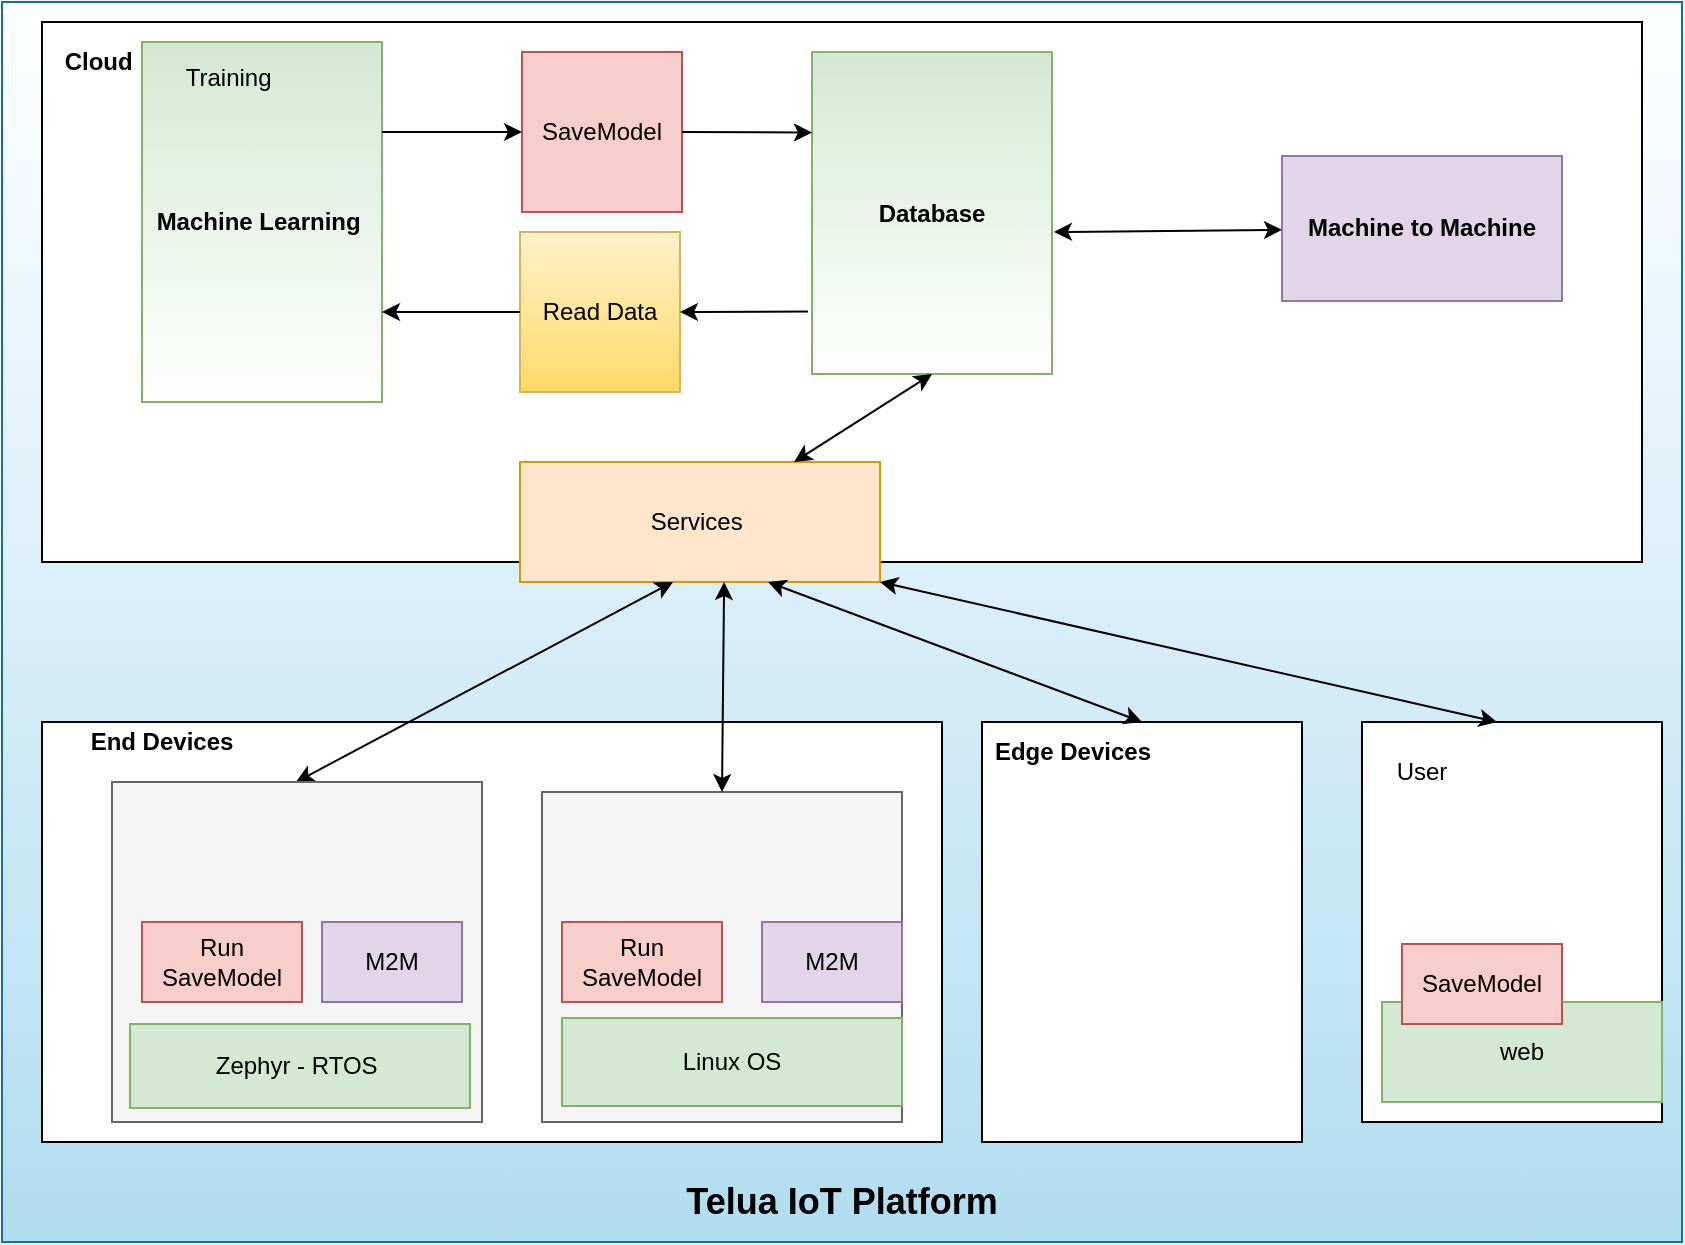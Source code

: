 <mxfile version="13.9.9" type="device" pages="2"><diagram id="od1T8L22oR9802WZEAa2" name="Page-1"><mxGraphModel dx="1002" dy="666" grid="1" gridSize="10" guides="1" tooltips="1" connect="1" arrows="1" fold="1" page="1" pageScale="1" pageWidth="1100" pageHeight="1700" math="0" shadow="0"><root><mxCell id="0"/><mxCell id="1" parent="0"/><mxCell id="dRjRBDb6BqOHGPOKk1ZW-47" value="" style="rounded=0;whiteSpace=wrap;html=1;fillColor=#b1ddf0;strokeColor=#10739e;gradientColor=#ffffff;gradientDirection=north;" parent="1" vertex="1"><mxGeometry x="60" y="40" width="840" height="620" as="geometry"/></mxCell><mxCell id="dRjRBDb6BqOHGPOKk1ZW-1" value="" style="rounded=0;whiteSpace=wrap;html=1;" parent="1" vertex="1"><mxGeometry x="80" y="50" width="800" height="270" as="geometry"/></mxCell><mxCell id="dRjRBDb6BqOHGPOKk1ZW-2" value="" style="rounded=0;whiteSpace=wrap;html=1;" parent="1" vertex="1"><mxGeometry x="740" y="400" width="150" height="200" as="geometry"/></mxCell><mxCell id="dRjRBDb6BqOHGPOKk1ZW-3" value="" style="rounded=0;whiteSpace=wrap;html=1;" parent="1" vertex="1"><mxGeometry x="80" y="400" width="450" height="210" as="geometry"/></mxCell><mxCell id="dRjRBDb6BqOHGPOKk1ZW-4" value="&lt;b&gt;Cloud&amp;nbsp;&lt;/b&gt;" style="text;html=1;strokeColor=none;fillColor=none;align=center;verticalAlign=middle;whiteSpace=wrap;rounded=0;" parent="1" vertex="1"><mxGeometry x="90" y="60" width="40" height="20" as="geometry"/></mxCell><mxCell id="dRjRBDb6BqOHGPOKk1ZW-5" value="User" style="text;html=1;strokeColor=none;fillColor=none;align=center;verticalAlign=middle;whiteSpace=wrap;rounded=0;" parent="1" vertex="1"><mxGeometry x="750" y="415" width="40" height="20" as="geometry"/></mxCell><mxCell id="dRjRBDb6BqOHGPOKk1ZW-6" value="Services&amp;nbsp;" style="rounded=0;whiteSpace=wrap;html=1;fillColor=#ffe6cc;strokeColor=#d79b00;" parent="1" vertex="1"><mxGeometry x="319" y="270" width="180" height="60" as="geometry"/></mxCell><mxCell id="dRjRBDb6BqOHGPOKk1ZW-7" value="&lt;b&gt;Machine Learning&amp;nbsp;&lt;/b&gt;" style="rounded=0;whiteSpace=wrap;html=1;fillColor=#d5e8d4;strokeColor=#82b366;gradientColor=#ffffff;" parent="1" vertex="1"><mxGeometry x="130" y="60" width="120" height="180" as="geometry"/></mxCell><mxCell id="dRjRBDb6BqOHGPOKk1ZW-9" value="&lt;b&gt;Database&lt;/b&gt;" style="rounded=0;whiteSpace=wrap;html=1;fillColor=#d5e8d4;strokeColor=#82b366;gradientColor=#ffffff;" parent="1" vertex="1"><mxGeometry x="465" y="65" width="120" height="161" as="geometry"/></mxCell><mxCell id="dRjRBDb6BqOHGPOKk1ZW-10" value="" style="endArrow=classic;startArrow=classic;html=1;entryX=0.5;entryY=1;entryDx=0;entryDy=0;" parent="1" source="dRjRBDb6BqOHGPOKk1ZW-6" target="dRjRBDb6BqOHGPOKk1ZW-9" edge="1"><mxGeometry width="50" height="50" relative="1" as="geometry"><mxPoint x="470" y="290" as="sourcePoint"/><mxPoint x="520" y="240" as="targetPoint"/></mxGeometry></mxCell><mxCell id="dRjRBDb6BqOHGPOKk1ZW-21" value="" style="endArrow=classic;startArrow=classic;html=1;entryX=0.425;entryY=1;entryDx=0;entryDy=0;entryPerimeter=0;" parent="1" target="dRjRBDb6BqOHGPOKk1ZW-6" edge="1"><mxGeometry width="50" height="50" relative="1" as="geometry"><mxPoint x="207" y="430" as="sourcePoint"/><mxPoint x="800" y="400" as="targetPoint"/></mxGeometry></mxCell><mxCell id="dRjRBDb6BqOHGPOKk1ZW-22" value="" style="rounded=0;whiteSpace=wrap;html=1;fillColor=#f5f5f5;strokeColor=#666666;fontColor=#333333;" parent="1" vertex="1"><mxGeometry x="115" y="430" width="185" height="170" as="geometry"/></mxCell><mxCell id="dRjRBDb6BqOHGPOKk1ZW-23" value="" style="rounded=0;whiteSpace=wrap;html=1;fillColor=#f5f5f5;strokeColor=#666666;fontColor=#333333;" parent="1" vertex="1"><mxGeometry x="330" y="435" width="180" height="165" as="geometry"/></mxCell><mxCell id="dRjRBDb6BqOHGPOKk1ZW-24" value="" style="endArrow=classic;startArrow=classic;html=1;exitX=0.5;exitY=0;exitDx=0;exitDy=0;entryX=0.567;entryY=1;entryDx=0;entryDy=0;entryPerimeter=0;" parent="1" source="dRjRBDb6BqOHGPOKk1ZW-23" target="dRjRBDb6BqOHGPOKk1ZW-6" edge="1"><mxGeometry width="50" height="50" relative="1" as="geometry"><mxPoint x="490" y="370" as="sourcePoint"/><mxPoint x="540" y="320" as="targetPoint"/></mxGeometry></mxCell><mxCell id="dRjRBDb6BqOHGPOKk1ZW-25" value="" style="endArrow=classic;startArrow=classic;html=1;exitX=1;exitY=1;exitDx=0;exitDy=0;entryX=0.45;entryY=0;entryDx=0;entryDy=0;entryPerimeter=0;" parent="1" source="dRjRBDb6BqOHGPOKk1ZW-6" target="dRjRBDb6BqOHGPOKk1ZW-2" edge="1"><mxGeometry width="50" height="50" relative="1" as="geometry"><mxPoint x="452" y="320" as="sourcePoint"/><mxPoint x="760" y="400" as="targetPoint"/></mxGeometry></mxCell><mxCell id="dRjRBDb6BqOHGPOKk1ZW-27" value="SaveModel" style="whiteSpace=wrap;html=1;aspect=fixed;fillColor=#f8cecc;strokeColor=#b85450;" parent="1" vertex="1"><mxGeometry x="320" y="65" width="80" height="80" as="geometry"/></mxCell><mxCell id="dRjRBDb6BqOHGPOKk1ZW-28" value="" style="endArrow=classic;html=1;exitX=1;exitY=0.25;exitDx=0;exitDy=0;" parent="1" source="dRjRBDb6BqOHGPOKk1ZW-7" target="dRjRBDb6BqOHGPOKk1ZW-27" edge="1"><mxGeometry width="50" height="50" relative="1" as="geometry"><mxPoint x="660" y="470" as="sourcePoint"/><mxPoint x="710" y="420" as="targetPoint"/></mxGeometry></mxCell><mxCell id="dRjRBDb6BqOHGPOKk1ZW-29" value="" style="endArrow=classic;html=1;exitX=1;exitY=0.5;exitDx=0;exitDy=0;entryX=0;entryY=0.25;entryDx=0;entryDy=0;" parent="1" source="dRjRBDb6BqOHGPOKk1ZW-27" target="dRjRBDb6BqOHGPOKk1ZW-9" edge="1"><mxGeometry width="50" height="50" relative="1" as="geometry"><mxPoint x="660" y="470" as="sourcePoint"/><mxPoint x="710" y="420" as="targetPoint"/></mxGeometry></mxCell><mxCell id="dRjRBDb6BqOHGPOKk1ZW-31" value="Read Data" style="whiteSpace=wrap;html=1;aspect=fixed;fillColor=#fff2cc;strokeColor=#d6b656;gradientColor=#ffd966;" parent="1" vertex="1"><mxGeometry x="319" y="155" width="80" height="80" as="geometry"/></mxCell><mxCell id="dRjRBDb6BqOHGPOKk1ZW-32" value="" style="endArrow=classic;html=1;exitX=0;exitY=0.5;exitDx=0;exitDy=0;entryX=1;entryY=0.75;entryDx=0;entryDy=0;" parent="1" source="dRjRBDb6BqOHGPOKk1ZW-31" target="dRjRBDb6BqOHGPOKk1ZW-7" edge="1"><mxGeometry width="50" height="50" relative="1" as="geometry"><mxPoint x="660" y="470" as="sourcePoint"/><mxPoint x="250" y="188" as="targetPoint"/></mxGeometry></mxCell><mxCell id="dRjRBDb6BqOHGPOKk1ZW-34" value="" style="endArrow=classic;html=1;entryX=1;entryY=0.5;entryDx=0;entryDy=0;exitX=-0.017;exitY=0.806;exitDx=0;exitDy=0;exitPerimeter=0;" parent="1" source="dRjRBDb6BqOHGPOKk1ZW-9" target="dRjRBDb6BqOHGPOKk1ZW-31" edge="1"><mxGeometry width="50" height="50" relative="1" as="geometry"><mxPoint x="470" y="180" as="sourcePoint"/><mxPoint x="710" y="420" as="targetPoint"/></mxGeometry></mxCell><mxCell id="dRjRBDb6BqOHGPOKk1ZW-35" value="Run SaveModel" style="rounded=0;whiteSpace=wrap;html=1;fillColor=#f8cecc;strokeColor=#b85450;" parent="1" vertex="1"><mxGeometry x="130" y="500" width="80" height="40" as="geometry"/></mxCell><mxCell id="dRjRBDb6BqOHGPOKk1ZW-36" value="Run SaveModel" style="rounded=0;whiteSpace=wrap;html=1;fillColor=#f8cecc;strokeColor=#b85450;" parent="1" vertex="1"><mxGeometry x="340" y="500" width="80" height="40" as="geometry"/></mxCell><mxCell id="dRjRBDb6BqOHGPOKk1ZW-37" value="Training&amp;nbsp;" style="text;html=1;strokeColor=none;fillColor=none;align=center;verticalAlign=middle;whiteSpace=wrap;rounded=0;" parent="1" vertex="1"><mxGeometry x="140" y="63" width="70" height="30" as="geometry"/></mxCell><mxCell id="dRjRBDb6BqOHGPOKk1ZW-39" value="&lt;b&gt;End Devices&lt;/b&gt;" style="text;html=1;strokeColor=none;fillColor=none;align=center;verticalAlign=middle;whiteSpace=wrap;rounded=0;" parent="1" vertex="1"><mxGeometry x="90" y="400" width="100" height="20" as="geometry"/></mxCell><mxCell id="dRjRBDb6BqOHGPOKk1ZW-40" value="M2M" style="rounded=0;whiteSpace=wrap;html=1;fillColor=#e1d5e7;strokeColor=#9673a6;" parent="1" vertex="1"><mxGeometry x="220" y="500" width="70" height="40" as="geometry"/></mxCell><mxCell id="dRjRBDb6BqOHGPOKk1ZW-42" value="M2M" style="rounded=0;whiteSpace=wrap;html=1;fillColor=#e1d5e7;strokeColor=#9673a6;" parent="1" vertex="1"><mxGeometry x="440" y="500" width="70" height="40" as="geometry"/></mxCell><mxCell id="dRjRBDb6BqOHGPOKk1ZW-43" value="&lt;b&gt;Machine to Machine&lt;/b&gt;" style="rounded=0;whiteSpace=wrap;html=1;fillColor=#e1d5e7;strokeColor=#9673a6;" parent="1" vertex="1"><mxGeometry x="700" y="117" width="140" height="72.5" as="geometry"/></mxCell><mxCell id="dRjRBDb6BqOHGPOKk1ZW-44" value="" style="endArrow=classic;startArrow=classic;html=1;exitX=1.008;exitY=0.559;exitDx=0;exitDy=0;exitPerimeter=0;" parent="1" source="dRjRBDb6BqOHGPOKk1ZW-9" target="dRjRBDb6BqOHGPOKk1ZW-43" edge="1"><mxGeometry width="50" height="50" relative="1" as="geometry"><mxPoint x="650" y="155" as="sourcePoint"/><mxPoint x="700" y="105" as="targetPoint"/></mxGeometry></mxCell><mxCell id="dRjRBDb6BqOHGPOKk1ZW-48" value="&lt;b&gt;&lt;font style=&quot;font-size: 18px&quot;&gt;Telua IoT Platform&lt;/font&gt;&lt;/b&gt;" style="text;html=1;strokeColor=none;fillColor=none;align=center;verticalAlign=middle;whiteSpace=wrap;rounded=0;" parent="1" vertex="1"><mxGeometry x="375" y="630" width="210" height="20" as="geometry"/></mxCell><mxCell id="WokI-RqF_S3GIOgUfP23-1" value="Zephyr - RTOS&amp;nbsp;" style="rounded=0;whiteSpace=wrap;html=1;fillColor=#d5e8d4;strokeColor=#82b366;gradientDirection=east;" parent="1" vertex="1"><mxGeometry x="124" y="551" width="170" height="42" as="geometry"/></mxCell><mxCell id="WokI-RqF_S3GIOgUfP23-2" value="Linux OS" style="rounded=0;whiteSpace=wrap;html=1;fillColor=#d5e8d4;strokeColor=#82b366;" parent="1" vertex="1"><mxGeometry x="340" y="548" width="170" height="44" as="geometry"/></mxCell><mxCell id="WokI-RqF_S3GIOgUfP23-3" value="web" style="rounded=0;whiteSpace=wrap;html=1;fillColor=#d5e8d4;strokeColor=#82b366;" parent="1" vertex="1"><mxGeometry x="750" y="540" width="140" height="50" as="geometry"/></mxCell><mxCell id="WokI-RqF_S3GIOgUfP23-4" value="SaveModel" style="rounded=0;whiteSpace=wrap;html=1;fillColor=#f8cecc;strokeColor=#b85450;" parent="1" vertex="1"><mxGeometry x="760" y="511" width="80" height="40" as="geometry"/></mxCell><mxCell id="4_iaBq_Cnv4xySnhL5MY-1" value="" style="rounded=0;whiteSpace=wrap;html=1;" vertex="1" parent="1"><mxGeometry x="550" y="400" width="160" height="210" as="geometry"/></mxCell><mxCell id="4_iaBq_Cnv4xySnhL5MY-2" value="" style="endArrow=classic;startArrow=classic;html=1;entryX=0.689;entryY=1;entryDx=0;entryDy=0;entryPerimeter=0;exitX=0.5;exitY=0;exitDx=0;exitDy=0;" edge="1" parent="1" source="4_iaBq_Cnv4xySnhL5MY-1" target="dRjRBDb6BqOHGPOKk1ZW-6"><mxGeometry width="50" height="50" relative="1" as="geometry"><mxPoint x="720" y="390" as="sourcePoint"/><mxPoint x="770" y="340" as="targetPoint"/></mxGeometry></mxCell><mxCell id="4_iaBq_Cnv4xySnhL5MY-3" value="&lt;b&gt;Edge Devices&lt;/b&gt;" style="text;html=1;strokeColor=none;fillColor=none;align=center;verticalAlign=middle;whiteSpace=wrap;rounded=0;" vertex="1" parent="1"><mxGeometry x="550" y="400" width="91" height="30" as="geometry"/></mxCell></root></mxGraphModel></diagram><diagram id="cwfnWD2fTt-nSNJtxn0e" name="pet-feeder"><mxGraphModel dx="1598" dy="1014" grid="1" gridSize="10" guides="1" tooltips="1" connect="1" arrows="1" fold="1" page="1" pageScale="1" pageWidth="1100" pageHeight="1700" math="0" shadow="0"><root><mxCell id="WD1GeNpbE_lzYwHS40CE-0"/><mxCell id="WD1GeNpbE_lzYwHS40CE-1" parent="WD1GeNpbE_lzYwHS40CE-0"/><mxCell id="WD1GeNpbE_lzYwHS40CE-65" value="" style="rounded=0;whiteSpace=wrap;html=1;fillColor=#d5e8d4;strokeColor=#82b366;gradientColor=#97d077;" vertex="1" parent="WD1GeNpbE_lzYwHS40CE-1"><mxGeometry x="400" y="420" width="110" height="70" as="geometry"/></mxCell><mxCell id="WD1GeNpbE_lzYwHS40CE-4" value="" style="endArrow=none;html=1;" edge="1" parent="WD1GeNpbE_lzYwHS40CE-1"><mxGeometry width="50" height="50" relative="1" as="geometry"><mxPoint x="610" y="390" as="sourcePoint"/><mxPoint x="530" y="310" as="targetPoint"/></mxGeometry></mxCell><mxCell id="WD1GeNpbE_lzYwHS40CE-5" value="" style="endArrow=none;html=1;" edge="1" parent="WD1GeNpbE_lzYwHS40CE-1"><mxGeometry width="50" height="50" relative="1" as="geometry"><mxPoint x="810" y="390" as="sourcePoint"/><mxPoint x="890" y="310" as="targetPoint"/></mxGeometry></mxCell><mxCell id="WD1GeNpbE_lzYwHS40CE-7" value="" style="endArrow=none;html=1;" edge="1" parent="WD1GeNpbE_lzYwHS40CE-1"><mxGeometry width="50" height="50" relative="1" as="geometry"><mxPoint x="530" y="310" as="sourcePoint"/><mxPoint x="530" y="110" as="targetPoint"/></mxGeometry></mxCell><mxCell id="WD1GeNpbE_lzYwHS40CE-8" value="" style="endArrow=none;html=1;" edge="1" parent="WD1GeNpbE_lzYwHS40CE-1"><mxGeometry width="50" height="50" relative="1" as="geometry"><mxPoint x="890" y="310" as="sourcePoint"/><mxPoint x="890" y="110" as="targetPoint"/></mxGeometry></mxCell><mxCell id="WD1GeNpbE_lzYwHS40CE-9" value="" style="endArrow=classic;startArrow=classic;html=1;fillColor=#e51400;strokeColor=#B20000;" edge="1" parent="WD1GeNpbE_lzYwHS40CE-1"><mxGeometry width="50" height="50" relative="1" as="geometry"><mxPoint x="530" y="230" as="sourcePoint"/><mxPoint x="890" y="230" as="targetPoint"/></mxGeometry></mxCell><mxCell id="WD1GeNpbE_lzYwHS40CE-10" value="90mm" style="edgeLabel;html=1;align=center;verticalAlign=middle;resizable=0;points=[];" vertex="1" connectable="0" parent="WD1GeNpbE_lzYwHS40CE-9"><mxGeometry x="0.256" y="-3" relative="1" as="geometry"><mxPoint x="-46" y="-13" as="offset"/></mxGeometry></mxCell><mxCell id="WD1GeNpbE_lzYwHS40CE-11" value="50mm" style="endArrow=classic;startArrow=classic;html=1;fillColor=#e51400;strokeColor=#B20000;" edge="1" parent="WD1GeNpbE_lzYwHS40CE-1"><mxGeometry width="50" height="50" relative="1" as="geometry"><mxPoint x="610" y="350" as="sourcePoint"/><mxPoint x="810" y="350" as="targetPoint"/></mxGeometry></mxCell><mxCell id="WD1GeNpbE_lzYwHS40CE-15" value="20cmm" style="endArrow=classic;startArrow=classic;html=1;fillColor=#e51400;strokeColor=#B20000;" edge="1" parent="WD1GeNpbE_lzYwHS40CE-1"><mxGeometry width="50" height="50" relative="1" as="geometry"><mxPoint x="490" y="390" as="sourcePoint"/><mxPoint x="490" y="310" as="targetPoint"/><Array as="points"><mxPoint x="490" y="350"/></Array></mxGeometry></mxCell><mxCell id="WD1GeNpbE_lzYwHS40CE-16" value="" style="endArrow=none;html=1;" edge="1" parent="WD1GeNpbE_lzYwHS40CE-1"><mxGeometry width="50" height="50" relative="1" as="geometry"><mxPoint x="519" y="560" as="sourcePoint"/><mxPoint x="1040" y="560" as="targetPoint"/></mxGeometry></mxCell><mxCell id="WD1GeNpbE_lzYwHS40CE-17" value="42mm" style="endArrow=classic;startArrow=classic;html=1;fillColor=#e51400;strokeColor=#B20000;" edge="1" parent="WD1GeNpbE_lzYwHS40CE-1"><mxGeometry width="50" height="50" relative="1" as="geometry"><mxPoint x="1250" y="550" as="sourcePoint"/><mxPoint x="1250" y="390" as="targetPoint"/></mxGeometry></mxCell><mxCell id="WD1GeNpbE_lzYwHS40CE-20" value="" style="endArrow=none;html=1;" edge="1" parent="WD1GeNpbE_lzYwHS40CE-1"><mxGeometry width="50" height="50" relative="1" as="geometry"><mxPoint x="810" y="390" as="sourcePoint"/><mxPoint x="1180" y="390" as="targetPoint"/></mxGeometry></mxCell><mxCell id="WD1GeNpbE_lzYwHS40CE-21" value="" style="endArrow=none;html=1;" edge="1" parent="WD1GeNpbE_lzYwHS40CE-1"><mxGeometry width="50" height="50" relative="1" as="geometry"><mxPoint x="1190" y="710" as="sourcePoint"/><mxPoint x="1190" y="390" as="targetPoint"/></mxGeometry></mxCell><mxCell id="WD1GeNpbE_lzYwHS40CE-22" value="" style="endArrow=none;html=1;" edge="1" parent="WD1GeNpbE_lzYwHS40CE-1"><mxGeometry width="50" height="50" relative="1" as="geometry"><mxPoint x="1044.41" y="720" as="sourcePoint"/><mxPoint x="1044.41" y="560" as="targetPoint"/></mxGeometry></mxCell><mxCell id="WD1GeNpbE_lzYwHS40CE-23" value="" style="endArrow=none;dashed=1;html=1;" edge="1" parent="WD1GeNpbE_lzYwHS40CE-1"><mxGeometry width="50" height="50" relative="1" as="geometry"><mxPoint x="610" y="400" as="sourcePoint"/><mxPoint x="610" y="330" as="targetPoint"/></mxGeometry></mxCell><mxCell id="WD1GeNpbE_lzYwHS40CE-24" value="" style="endArrow=none;dashed=1;html=1;" edge="1" parent="WD1GeNpbE_lzYwHS40CE-1"><mxGeometry width="50" height="50" relative="1" as="geometry"><mxPoint x="810" y="410" as="sourcePoint"/><mxPoint x="810" y="330" as="targetPoint"/></mxGeometry></mxCell><mxCell id="WD1GeNpbE_lzYwHS40CE-26" value="" style="endArrow=none;dashed=1;html=1;" edge="1" parent="WD1GeNpbE_lzYwHS40CE-1"><mxGeometry width="50" height="50" relative="1" as="geometry"><mxPoint x="1050" y="560" as="sourcePoint"/><mxPoint x="1192" y="560" as="targetPoint"/></mxGeometry></mxCell><mxCell id="WD1GeNpbE_lzYwHS40CE-27" value="" style="endArrow=none;dashed=1;html=1;" edge="1" parent="WD1GeNpbE_lzYwHS40CE-1"><mxGeometry width="50" height="50" relative="1" as="geometry"><mxPoint x="1070" y="390" as="sourcePoint"/><mxPoint x="1190" y="390" as="targetPoint"/></mxGeometry></mxCell><mxCell id="WD1GeNpbE_lzYwHS40CE-28" value="" style="endArrow=none;dashed=1;html=1;" edge="1" parent="WD1GeNpbE_lzYwHS40CE-1"><mxGeometry width="50" height="50" relative="1" as="geometry"><mxPoint x="430" y="310" as="sourcePoint"/><mxPoint x="530" y="310" as="targetPoint"/></mxGeometry></mxCell><mxCell id="WD1GeNpbE_lzYwHS40CE-30" value="" style="endArrow=none;html=1;" edge="1" parent="WD1GeNpbE_lzYwHS40CE-1"><mxGeometry width="50" height="50" relative="1" as="geometry"><mxPoint x="520" y="390" as="sourcePoint"/><mxPoint x="610" y="390" as="targetPoint"/></mxGeometry></mxCell><mxCell id="WD1GeNpbE_lzYwHS40CE-31" value="" style="endArrow=none;dashed=1;html=1;" edge="1" parent="WD1GeNpbE_lzYwHS40CE-1"><mxGeometry width="50" height="50" relative="1" as="geometry"><mxPoint x="420" y="110" as="sourcePoint"/><mxPoint x="530" y="110" as="targetPoint"/></mxGeometry></mxCell><mxCell id="WD1GeNpbE_lzYwHS40CE-32" value="50mm" style="endArrow=classic;startArrow=classic;html=1;fillColor=#e51400;strokeColor=#B20000;" edge="1" parent="WD1GeNpbE_lzYwHS40CE-1"><mxGeometry width="50" height="50" relative="1" as="geometry"><mxPoint x="450" y="310" as="sourcePoint"/><mxPoint x="450" y="110" as="targetPoint"/></mxGeometry></mxCell><mxCell id="WD1GeNpbE_lzYwHS40CE-33" value="" style="endArrow=none;html=1;" edge="1" parent="WD1GeNpbE_lzYwHS40CE-1"><mxGeometry width="50" height="50" relative="1" as="geometry"><mxPoint x="520" y="432" as="sourcePoint"/><mxPoint x="520" y="392" as="targetPoint"/></mxGeometry></mxCell><mxCell id="WD1GeNpbE_lzYwHS40CE-35" value="" style="endArrow=none;html=1;" edge="1" parent="WD1GeNpbE_lzYwHS40CE-1"><mxGeometry width="50" height="50" relative="1" as="geometry"><mxPoint x="520" y="560" as="sourcePoint"/><mxPoint x="520" y="480" as="targetPoint"/></mxGeometry></mxCell><mxCell id="WD1GeNpbE_lzYwHS40CE-39" value="" style="rounded=0;whiteSpace=wrap;html=1;fillColor=#e3c800;strokeColor=#B09500;fontColor=#ffffff;" vertex="1" parent="WD1GeNpbE_lzYwHS40CE-1"><mxGeometry x="460" y="440" width="740" height="30" as="geometry"/></mxCell><mxCell id="WD1GeNpbE_lzYwHS40CE-40" value="" style="rounded=0;whiteSpace=wrap;html=1;fillColor=#fa6800;strokeColor=#C73500;fontColor=#ffffff;" vertex="1" parent="WD1GeNpbE_lzYwHS40CE-1"><mxGeometry x="520" y="470" width="50" height="20" as="geometry"/></mxCell><mxCell id="WD1GeNpbE_lzYwHS40CE-41" value="" style="rounded=0;whiteSpace=wrap;html=1;fillColor=#fa6800;strokeColor=#C73500;fontColor=#ffffff;" vertex="1" parent="WD1GeNpbE_lzYwHS40CE-1"><mxGeometry x="520" y="420" width="50" height="20" as="geometry"/></mxCell><mxCell id="WD1GeNpbE_lzYwHS40CE-44" value="" style="endArrow=none;dashed=1;html=1;dashPattern=1 3;strokeWidth=2;exitX=1;exitY=0;exitDx=0;exitDy=0;" edge="1" parent="WD1GeNpbE_lzYwHS40CE-1" source="WD1GeNpbE_lzYwHS40CE-41"><mxGeometry width="50" height="50" relative="1" as="geometry"><mxPoint x="350" y="670" as="sourcePoint"/><mxPoint x="570" y="420" as="targetPoint"/></mxGeometry></mxCell><mxCell id="WD1GeNpbE_lzYwHS40CE-45" value="" style="endArrow=none;dashed=1;html=1;entryX=1;entryY=1;entryDx=0;entryDy=0;" edge="1" parent="WD1GeNpbE_lzYwHS40CE-1" target="WD1GeNpbE_lzYwHS40CE-40"><mxGeometry width="50" height="50" relative="1" as="geometry"><mxPoint x="560" y="490" as="sourcePoint"/><mxPoint x="680" y="340" as="targetPoint"/></mxGeometry></mxCell><mxCell id="WD1GeNpbE_lzYwHS40CE-46" value="12mm" style="endArrow=classic;startArrow=classic;html=1;" edge="1" parent="WD1GeNpbE_lzYwHS40CE-1"><mxGeometry width="50" height="50" relative="1" as="geometry"><mxPoint x="600" y="490" as="sourcePoint"/><mxPoint x="600" y="420" as="targetPoint"/></mxGeometry></mxCell><mxCell id="WD1GeNpbE_lzYwHS40CE-47" value="" style="endArrow=none;dashed=1;html=1;exitX=1;exitY=0;exitDx=0;exitDy=0;" edge="1" parent="WD1GeNpbE_lzYwHS40CE-1" source="WD1GeNpbE_lzYwHS40CE-39"><mxGeometry width="50" height="50" relative="1" as="geometry"><mxPoint x="1130" y="425" as="sourcePoint"/><mxPoint x="1220" y="440" as="targetPoint"/></mxGeometry></mxCell><mxCell id="WD1GeNpbE_lzYwHS40CE-49" value="6mm" style="endArrow=classic;startArrow=classic;html=1;" edge="1" parent="WD1GeNpbE_lzYwHS40CE-1"><mxGeometry width="50" height="50" relative="1" as="geometry"><mxPoint x="1210" y="470" as="sourcePoint"/><mxPoint x="1210" y="440" as="targetPoint"/></mxGeometry></mxCell><mxCell id="WD1GeNpbE_lzYwHS40CE-50" value="" style="endArrow=none;html=1;" edge="1" parent="WD1GeNpbE_lzYwHS40CE-1"><mxGeometry width="50" height="50" relative="1" as="geometry"><mxPoint x="229" y="570" as="sourcePoint"/><mxPoint x="749" y="570" as="targetPoint"/></mxGeometry></mxCell><mxCell id="WD1GeNpbE_lzYwHS40CE-51" value="" style="endArrow=none;html=1;" edge="1" parent="WD1GeNpbE_lzYwHS40CE-1"><mxGeometry width="50" height="50" relative="1" as="geometry"><mxPoint x="229" y="720" as="sourcePoint"/><mxPoint x="749" y="720" as="targetPoint"/></mxGeometry></mxCell><mxCell id="WD1GeNpbE_lzYwHS40CE-52" value="" style="endArrow=classic;startArrow=classic;html=1;" edge="1" parent="WD1GeNpbE_lzYwHS40CE-1"><mxGeometry width="50" height="50" relative="1" as="geometry"><mxPoint x="229" y="780" as="sourcePoint"/><mxPoint x="749" y="780" as="targetPoint"/></mxGeometry></mxCell><mxCell id="WD1GeNpbE_lzYwHS40CE-53" value="130mm" style="edgeLabel;html=1;align=center;verticalAlign=middle;resizable=0;points=[];" vertex="1" connectable="0" parent="WD1GeNpbE_lzYwHS40CE-52"><mxGeometry x="-0.096" y="-4" relative="1" as="geometry"><mxPoint as="offset"/></mxGeometry></mxCell><mxCell id="WD1GeNpbE_lzYwHS40CE-54" value="" style="endArrow=none;dashed=1;html=1;" edge="1" parent="WD1GeNpbE_lzYwHS40CE-1"><mxGeometry width="50" height="50" relative="1" as="geometry"><mxPoint x="230" y="810" as="sourcePoint"/><mxPoint x="230" y="690" as="targetPoint"/></mxGeometry></mxCell><mxCell id="WD1GeNpbE_lzYwHS40CE-55" value="" style="endArrow=none;dashed=1;html=1;" edge="1" parent="WD1GeNpbE_lzYwHS40CE-1"><mxGeometry width="50" height="50" relative="1" as="geometry"><mxPoint x="750" y="830" as="sourcePoint"/><mxPoint x="750" y="690" as="targetPoint"/></mxGeometry></mxCell><mxCell id="WD1GeNpbE_lzYwHS40CE-56" value="" style="endArrow=none;html=1;" edge="1" parent="WD1GeNpbE_lzYwHS40CE-1"><mxGeometry width="50" height="50" relative="1" as="geometry"><mxPoint x="749" y="720" as="sourcePoint"/><mxPoint x="749" y="570" as="targetPoint"/></mxGeometry></mxCell><mxCell id="WD1GeNpbE_lzYwHS40CE-58" value="" style="endArrow=classic;startArrow=classic;html=1;" edge="1" parent="WD1GeNpbE_lzYwHS40CE-1"><mxGeometry width="50" height="50" relative="1" as="geometry"><mxPoint x="839" y="720" as="sourcePoint"/><mxPoint x="839" y="570" as="targetPoint"/></mxGeometry></mxCell><mxCell id="WD1GeNpbE_lzYwHS40CE-59" value="40mm" style="edgeLabel;html=1;align=center;verticalAlign=middle;resizable=0;points=[];" vertex="1" connectable="0" parent="WD1GeNpbE_lzYwHS40CE-58"><mxGeometry x="0.261" y="-2" relative="1" as="geometry"><mxPoint as="offset"/></mxGeometry></mxCell><mxCell id="WD1GeNpbE_lzYwHS40CE-60" value="" style="endArrow=none;dashed=1;html=1;" edge="1" parent="WD1GeNpbE_lzYwHS40CE-1"><mxGeometry width="50" height="50" relative="1" as="geometry"><mxPoint x="849" y="570" as="sourcePoint"/><mxPoint x="919" y="570" as="targetPoint"/></mxGeometry></mxCell><mxCell id="WD1GeNpbE_lzYwHS40CE-61" value="" style="endArrow=none;dashed=1;html=1;" edge="1" parent="WD1GeNpbE_lzYwHS40CE-1"><mxGeometry width="50" height="50" relative="1" as="geometry"><mxPoint x="849" y="720" as="sourcePoint"/><mxPoint x="1040" y="720" as="targetPoint"/></mxGeometry></mxCell><mxCell id="WD1GeNpbE_lzYwHS40CE-63" value="" style="rounded=0;whiteSpace=wrap;html=1;fillColor=#fa6800;strokeColor=#C73500;fontColor=#ffffff;" vertex="1" parent="WD1GeNpbE_lzYwHS40CE-1"><mxGeometry x="1140" y="420" width="50" height="20" as="geometry"/></mxCell><mxCell id="WD1GeNpbE_lzYwHS40CE-64" value="" style="rounded=0;whiteSpace=wrap;html=1;fillColor=#fa6800;strokeColor=#C73500;fontColor=#ffffff;" vertex="1" parent="WD1GeNpbE_lzYwHS40CE-1"><mxGeometry x="1140" y="470" width="50" height="20" as="geometry"/></mxCell><mxCell id="WD1GeNpbE_lzYwHS40CE-68" value="45mm*70mm" style="rounded=0;whiteSpace=wrap;html=1;gradientColor=#b3b3b3;fillColor=#f5f5f5;strokeColor=#666666;" vertex="1" parent="WD1GeNpbE_lzYwHS40CE-1"><mxGeometry x="180" y="260" width="210" height="240" as="geometry"/></mxCell><mxCell id="WD1GeNpbE_lzYwHS40CE-69" value="" style="endArrow=none;html=1;" edge="1" parent="WD1GeNpbE_lzYwHS40CE-1"><mxGeometry width="50" height="50" relative="1" as="geometry"><mxPoint x="169" y="560" as="sourcePoint"/><mxPoint x="519" y="560" as="targetPoint"/></mxGeometry></mxCell><mxCell id="WD1GeNpbE_lzYwHS40CE-70" value="" style="endArrow=classic;startArrow=classic;html=1;" edge="1" parent="WD1GeNpbE_lzYwHS40CE-1"><mxGeometry width="50" height="50" relative="1" as="geometry"><mxPoint x="170" y="510" as="sourcePoint"/><mxPoint x="520" y="510" as="targetPoint"/></mxGeometry></mxCell><mxCell id="WD1GeNpbE_lzYwHS40CE-71" value="80mm" style="edgeLabel;html=1;align=center;verticalAlign=middle;resizable=0;points=[];" vertex="1" connectable="0" parent="WD1GeNpbE_lzYwHS40CE-70"><mxGeometry x="-0.304" y="-1" relative="1" as="geometry"><mxPoint as="offset"/></mxGeometry></mxCell><mxCell id="WD1GeNpbE_lzYwHS40CE-72" value="" style="endArrow=none;dashed=1;html=1;" edge="1" parent="WD1GeNpbE_lzYwHS40CE-1"><mxGeometry width="50" height="50" relative="1" as="geometry"><mxPoint x="170" y="530" as="sourcePoint"/><mxPoint x="170" y="490" as="targetPoint"/></mxGeometry></mxCell><mxCell id="WD1GeNpbE_lzYwHS40CE-73" value="" style="endArrow=none;html=1;" edge="1" parent="WD1GeNpbE_lzYwHS40CE-1"><mxGeometry width="50" height="50" relative="1" as="geometry"><mxPoint x="229" y="720" as="sourcePoint"/><mxPoint x="229" y="570" as="targetPoint"/></mxGeometry></mxCell><mxCell id="WD1GeNpbE_lzYwHS40CE-74" value="Board 130mm*130mm*40mm" style="text;html=1;strokeColor=none;fillColor=none;align=center;verticalAlign=middle;whiteSpace=wrap;rounded=0;" vertex="1" parent="WD1GeNpbE_lzYwHS40CE-1"><mxGeometry x="369" y="630" width="140" height="20" as="geometry"/></mxCell><mxCell id="WD1GeNpbE_lzYwHS40CE-76" value="" style="endArrow=none;dashed=1;html=1;" edge="1" parent="WD1GeNpbE_lzYwHS40CE-1"><mxGeometry width="50" height="50" relative="1" as="geometry"><mxPoint x="570" y="420" as="sourcePoint"/><mxPoint x="640" y="420" as="targetPoint"/></mxGeometry></mxCell><mxCell id="WD1GeNpbE_lzYwHS40CE-77" value="" style="endArrow=none;dashed=1;html=1;" edge="1" parent="WD1GeNpbE_lzYwHS40CE-1"><mxGeometry width="50" height="50" relative="1" as="geometry"><mxPoint x="570" y="490" as="sourcePoint"/><mxPoint x="630" y="490" as="targetPoint"/></mxGeometry></mxCell><mxCell id="WD1GeNpbE_lzYwHS40CE-78" value="" style="endArrow=classic;startArrow=classic;html=1;" edge="1" parent="WD1GeNpbE_lzYwHS40CE-1"><mxGeometry width="50" height="50" relative="1" as="geometry"><mxPoint x="390" y="400" as="sourcePoint"/><mxPoint x="500" y="400" as="targetPoint"/></mxGeometry></mxCell><mxCell id="WD1GeNpbE_lzYwHS40CE-79" value="25mm" style="edgeLabel;html=1;align=center;verticalAlign=middle;resizable=0;points=[];" vertex="1" connectable="0" parent="WD1GeNpbE_lzYwHS40CE-78"><mxGeometry x="0.459" relative="1" as="geometry"><mxPoint as="offset"/></mxGeometry></mxCell><mxCell id="WD1GeNpbE_lzYwHS40CE-67" value="" style="rounded=0;whiteSpace=wrap;html=1;gradientColor=#ffa500;fillColor=#ffcd28;strokeColor=#d79b00;" vertex="1" parent="WD1GeNpbE_lzYwHS40CE-1"><mxGeometry x="360" y="440" width="90" height="30" as="geometry"/></mxCell><mxCell id="WD1GeNpbE_lzYwHS40CE-83" value="" style="endArrow=none;dashed=1;html=1;exitX=1;exitY=1;exitDx=0;exitDy=0;" edge="1" parent="WD1GeNpbE_lzYwHS40CE-1" source="WD1GeNpbE_lzYwHS40CE-64"><mxGeometry width="50" height="50" relative="1" as="geometry"><mxPoint x="1330" y="520" as="sourcePoint"/><mxPoint x="1200" y="490" as="targetPoint"/></mxGeometry></mxCell><mxCell id="WD1GeNpbE_lzYwHS40CE-84" value="170mm" style="endArrow=classic;startArrow=classic;html=1;" edge="1" parent="WD1GeNpbE_lzYwHS40CE-1"><mxGeometry width="50" height="50" relative="1" as="geometry"><mxPoint x="520" y="530" as="sourcePoint"/><mxPoint x="1190" y="530" as="targetPoint"/></mxGeometry></mxCell><mxCell id="WD1GeNpbE_lzYwHS40CE-85" value="&lt;b&gt;&lt;font style=&quot;font-size: 17px&quot;&gt;NGõ Ra Đồ Ăn&lt;/font&gt;&lt;/b&gt;" style="text;html=1;strokeColor=none;fillColor=none;align=center;verticalAlign=middle;whiteSpace=wrap;rounded=0;" vertex="1" parent="WD1GeNpbE_lzYwHS40CE-1"><mxGeometry x="1060" y="720" width="120" height="20" as="geometry"/></mxCell><mxCell id="WD1GeNpbE_lzYwHS40CE-86" value="" style="shape=flexArrow;endArrow=classic;html=1;gradientColor=#97d077;fillColor=#d5e8d4;strokeColor=#82b366;" edge="1" parent="WD1GeNpbE_lzYwHS40CE-1"><mxGeometry width="50" height="50" relative="1" as="geometry"><mxPoint x="1119.41" y="580" as="sourcePoint"/><mxPoint x="1119.41" y="700" as="targetPoint"/><Array as="points"><mxPoint x="1119.41" y="660"/></Array></mxGeometry></mxCell><mxCell id="WD1GeNpbE_lzYwHS40CE-87" value="" style="shape=flexArrow;endArrow=classic;html=1;gradientColor=#97d077;fillColor=#d5e8d4;strokeColor=#82b366;" edge="1" parent="WD1GeNpbE_lzYwHS40CE-1"><mxGeometry width="50" height="50" relative="1" as="geometry"><mxPoint x="680" y="80" as="sourcePoint"/><mxPoint x="680" y="300" as="targetPoint"/></mxGeometry></mxCell><mxCell id="WD1GeNpbE_lzYwHS40CE-88" value="&lt;b&gt;&lt;font style=&quot;font-size: 15px&quot;&gt;NGõ Vào Đồ Ăn&lt;/font&gt;&lt;/b&gt;" style="text;html=1;strokeColor=none;fillColor=none;align=center;verticalAlign=middle;whiteSpace=wrap;rounded=0;" vertex="1" parent="WD1GeNpbE_lzYwHS40CE-1"><mxGeometry x="710" y="100" width="110" height="20" as="geometry"/></mxCell><mxCell id="WD1GeNpbE_lzYwHS40CE-92" value="" style="shape=flexArrow;endArrow=classic;html=1;gradientColor=#97d077;fillColor=#d5e8d4;strokeColor=#82b366;" edge="1" parent="WD1GeNpbE_lzYwHS40CE-1"><mxGeometry width="50" height="50" relative="1" as="geometry"><mxPoint x="870" y="410" as="sourcePoint"/><mxPoint x="1040" y="410" as="targetPoint"/></mxGeometry></mxCell><mxCell id="WD1GeNpbE_lzYwHS40CE-93" value="152mm" style="endArrow=classic;startArrow=classic;html=1;" edge="1" parent="WD1GeNpbE_lzYwHS40CE-1"><mxGeometry width="50" height="50" relative="1" as="geometry"><mxPoint x="1320" y="720" as="sourcePoint"/><mxPoint x="1320" y="100" as="targetPoint"/></mxGeometry></mxCell><mxCell id="WD1GeNpbE_lzYwHS40CE-94" value="" style="endArrow=classic;startArrow=classic;html=1;" edge="1" parent="WD1GeNpbE_lzYwHS40CE-1"><mxGeometry width="50" height="50" relative="1" as="geometry"><mxPoint x="180" y="840" as="sourcePoint"/><mxPoint x="1200" y="840" as="targetPoint"/></mxGeometry></mxCell><mxCell id="WD1GeNpbE_lzYwHS40CE-95" value="250mm" style="edgeLabel;html=1;align=center;verticalAlign=middle;resizable=0;points=[];" vertex="1" connectable="0" parent="WD1GeNpbE_lzYwHS40CE-94"><mxGeometry x="-0.128" y="3" relative="1" as="geometry"><mxPoint as="offset"/></mxGeometry></mxCell></root></mxGraphModel></diagram></mxfile>